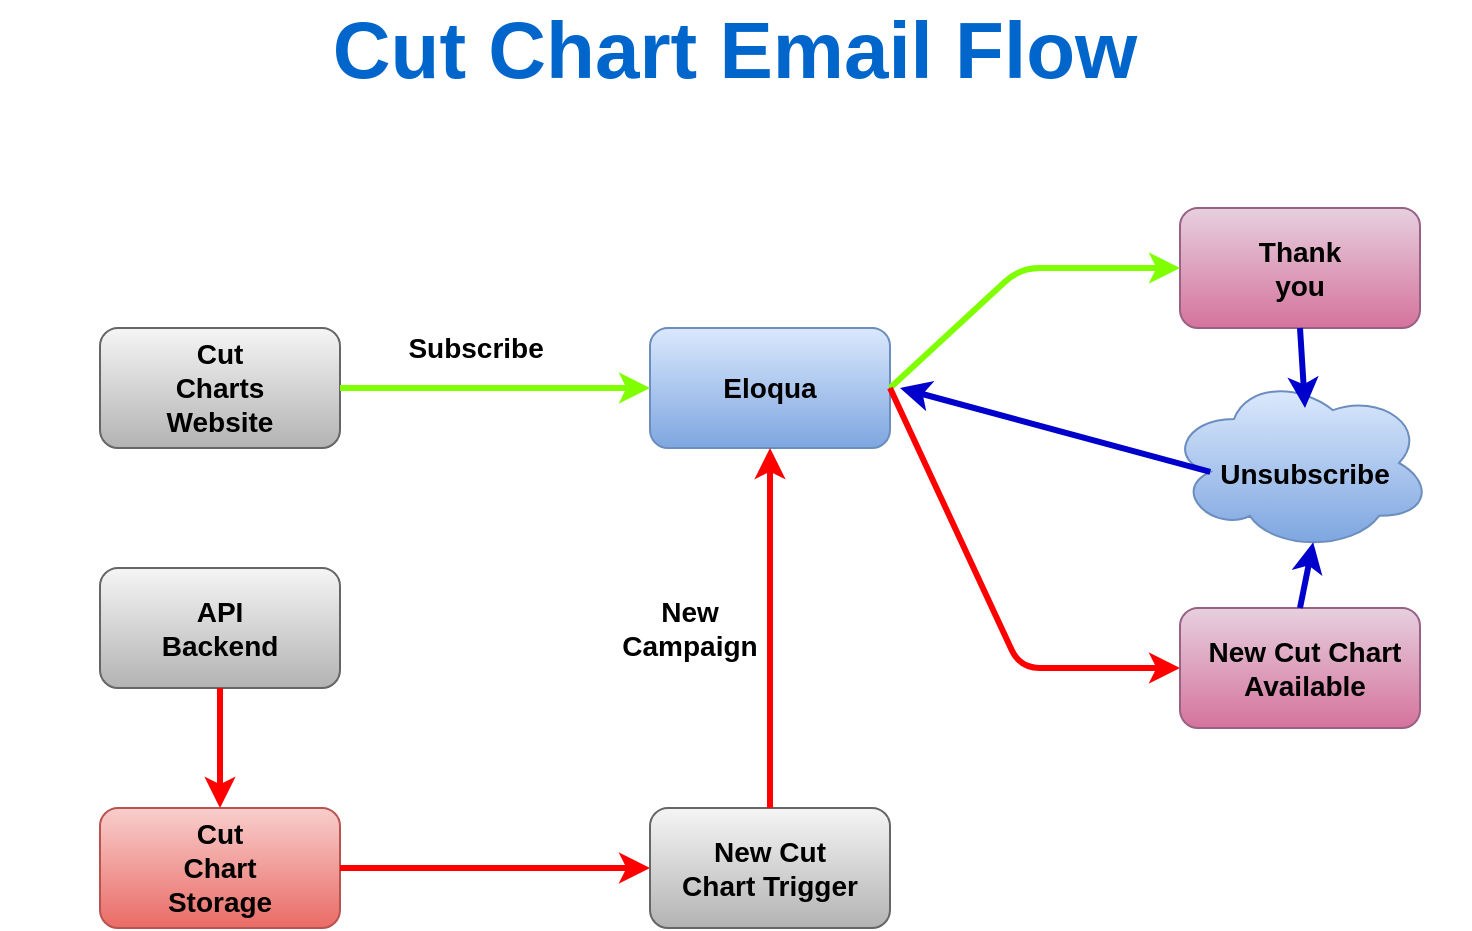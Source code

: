 <mxfile version="13.8.1" type="github"><diagram id="idh6sbbanxzsYGX7YUBf" name="Page-1"><mxGraphModel dx="1038" dy="528" grid="1" gridSize="15" guides="1" tooltips="1" connect="1" arrows="1" fold="1" page="1" pageScale="1" pageWidth="850" pageHeight="1100" math="0" shadow="0"><root><mxCell id="0"/><mxCell id="1" parent="0"/><mxCell id="DKUsA_I7Ruy9TK1noihP-1" value="" style="rounded=1;whiteSpace=wrap;html=1;fillColor=#dae8fc;strokeColor=#6c8ebf;gradientColor=#7ea6e0;" parent="1" vertex="1"><mxGeometry x="370" y="180" width="120" height="60" as="geometry"/></mxCell><mxCell id="DKUsA_I7Ruy9TK1noihP-2" value="Eloqua" style="text;html=1;strokeColor=none;fillColor=none;align=center;verticalAlign=middle;whiteSpace=wrap;rounded=0;fontStyle=1;fontSize=14;" parent="1" vertex="1"><mxGeometry x="410" y="200" width="40" height="20" as="geometry"/></mxCell><mxCell id="DKUsA_I7Ruy9TK1noihP-3" value="" style="rounded=1;whiteSpace=wrap;html=1;fillColor=#f5f5f5;strokeColor=#666666;gradientColor=#b3b3b3;" parent="1" vertex="1"><mxGeometry x="95" y="180" width="120" height="60" as="geometry"/></mxCell><mxCell id="DKUsA_I7Ruy9TK1noihP-4" value="Cut Charts Website" style="text;html=1;strokeColor=none;fillColor=none;align=center;verticalAlign=middle;whiteSpace=wrap;rounded=0;fontStyle=1;fontSize=14;" parent="1" vertex="1"><mxGeometry x="135" y="200" width="40" height="20" as="geometry"/></mxCell><mxCell id="DKUsA_I7Ruy9TK1noihP-5" value="" style="endArrow=classic;html=1;fontSize=14;strokeWidth=3;exitX=1;exitY=0.5;exitDx=0;exitDy=0;entryX=0;entryY=0.5;entryDx=0;entryDy=0;strokeColor=#80FF00;shadow=0;sketch=0;" parent="1" source="DKUsA_I7Ruy9TK1noihP-3" target="DKUsA_I7Ruy9TK1noihP-1" edge="1"><mxGeometry width="50" height="50" relative="1" as="geometry"><mxPoint x="320" y="290" as="sourcePoint"/><mxPoint x="370" y="240" as="targetPoint"/></mxGeometry></mxCell><mxCell id="DKUsA_I7Ruy9TK1noihP-6" value="&lt;b&gt;Subscribe&lt;/b&gt;&amp;nbsp;" style="text;html=1;strokeColor=none;fillColor=none;align=center;verticalAlign=middle;whiteSpace=wrap;rounded=0;fontSize=14;" parent="1" vertex="1"><mxGeometry x="265" y="180" width="40" height="20" as="geometry"/></mxCell><mxCell id="DKUsA_I7Ruy9TK1noihP-7" value="" style="rounded=1;whiteSpace=wrap;html=1;fontSize=14;fillColor=#e6d0de;strokeColor=#996185;gradientColor=#d5739d;" parent="1" vertex="1"><mxGeometry x="635" y="120" width="120" height="60" as="geometry"/></mxCell><mxCell id="DKUsA_I7Ruy9TK1noihP-8" value="Thank you" style="text;html=1;strokeColor=none;fillColor=none;align=center;verticalAlign=middle;whiteSpace=wrap;rounded=0;fontSize=14;fontStyle=1" parent="1" vertex="1"><mxGeometry x="675" y="140" width="40" height="20" as="geometry"/></mxCell><mxCell id="DKUsA_I7Ruy9TK1noihP-9" value="" style="endArrow=classic;html=1;strokeWidth=3;fontSize=14;entryX=0;entryY=0.5;entryDx=0;entryDy=0;exitX=1;exitY=0.5;exitDx=0;exitDy=0;strokeColor=#80FF00;" parent="1" source="DKUsA_I7Ruy9TK1noihP-1" target="DKUsA_I7Ruy9TK1noihP-7" edge="1"><mxGeometry width="50" height="50" relative="1" as="geometry"><mxPoint x="500" y="230" as="sourcePoint"/><mxPoint x="550" y="180" as="targetPoint"/><Array as="points"><mxPoint x="555" y="150"/></Array></mxGeometry></mxCell><mxCell id="DKUsA_I7Ruy9TK1noihP-12" value="" style="rounded=1;whiteSpace=wrap;html=1;fontSize=14;fillColor=#f8cecc;strokeColor=#b85450;gradientColor=#ea6b66;" parent="1" vertex="1"><mxGeometry x="95" y="420" width="120" height="60" as="geometry"/></mxCell><mxCell id="DKUsA_I7Ruy9TK1noihP-13" value="Cut Chart Storage" style="text;html=1;strokeColor=none;fillColor=none;align=center;verticalAlign=middle;whiteSpace=wrap;rounded=0;fontSize=14;fontStyle=1" parent="1" vertex="1"><mxGeometry x="135" y="440" width="40" height="20" as="geometry"/></mxCell><mxCell id="DKUsA_I7Ruy9TK1noihP-14" value="" style="rounded=1;whiteSpace=wrap;html=1;fontSize=14;gradientColor=#b3b3b3;fillColor=#f5f5f5;strokeColor=#666666;" parent="1" vertex="1"><mxGeometry x="95" y="300" width="120" height="60" as="geometry"/></mxCell><mxCell id="DKUsA_I7Ruy9TK1noihP-15" value="API Backend" style="text;html=1;strokeColor=none;fillColor=none;align=center;verticalAlign=middle;whiteSpace=wrap;rounded=0;fontSize=14;fontStyle=1" parent="1" vertex="1"><mxGeometry x="135" y="320" width="40" height="20" as="geometry"/></mxCell><mxCell id="DKUsA_I7Ruy9TK1noihP-16" value="" style="endArrow=classic;html=1;shadow=0;strokeWidth=3;fontSize=14;exitX=0.5;exitY=1;exitDx=0;exitDy=0;entryX=0.5;entryY=0;entryDx=0;entryDy=0;fontColor=#FF0000;strokeColor=#FF0000;" parent="1" source="DKUsA_I7Ruy9TK1noihP-14" target="DKUsA_I7Ruy9TK1noihP-12" edge="1"><mxGeometry width="50" height="50" relative="1" as="geometry"><mxPoint x="405" y="395" as="sourcePoint"/><mxPoint x="455" y="345" as="targetPoint"/></mxGeometry></mxCell><mxCell id="DKUsA_I7Ruy9TK1noihP-17" value="" style="rounded=1;whiteSpace=wrap;html=1;fontSize=14;gradientColor=#b3b3b3;fillColor=#f5f5f5;strokeColor=#666666;" parent="1" vertex="1"><mxGeometry x="370" y="420" width="120" height="60" as="geometry"/></mxCell><mxCell id="DKUsA_I7Ruy9TK1noihP-18" value="New Cut Chart Trigger" style="text;html=1;strokeColor=none;fillColor=none;align=center;verticalAlign=middle;whiteSpace=wrap;rounded=0;fontSize=14;fontStyle=1" parent="1" vertex="1"><mxGeometry x="385" y="440" width="90" height="20" as="geometry"/></mxCell><mxCell id="DKUsA_I7Ruy9TK1noihP-19" value="" style="endArrow=classic;html=1;shadow=0;strokeColor=#FF0000;strokeWidth=3;fontSize=14;fontColor=#000000;exitX=1;exitY=0.5;exitDx=0;exitDy=0;entryX=0;entryY=0.5;entryDx=0;entryDy=0;" parent="1" source="DKUsA_I7Ruy9TK1noihP-12" target="DKUsA_I7Ruy9TK1noihP-17" edge="1"><mxGeometry width="50" height="50" relative="1" as="geometry"><mxPoint x="240" y="470" as="sourcePoint"/><mxPoint x="290" y="420" as="targetPoint"/></mxGeometry></mxCell><mxCell id="DKUsA_I7Ruy9TK1noihP-20" value="" style="endArrow=classic;html=1;shadow=0;strokeColor=#FF0000;strokeWidth=3;fontSize=14;fontColor=#000000;exitX=0.5;exitY=0;exitDx=0;exitDy=0;entryX=0.5;entryY=1;entryDx=0;entryDy=0;" parent="1" source="DKUsA_I7Ruy9TK1noihP-17" target="DKUsA_I7Ruy9TK1noihP-1" edge="1"><mxGeometry width="50" height="50" relative="1" as="geometry"><mxPoint x="405" y="335" as="sourcePoint"/><mxPoint x="455" y="285" as="targetPoint"/></mxGeometry></mxCell><mxCell id="DKUsA_I7Ruy9TK1noihP-21" value="New Campaign" style="text;html=1;strokeColor=none;fillColor=none;align=center;verticalAlign=middle;whiteSpace=wrap;rounded=0;fontSize=14;fontColor=#000000;fontStyle=1" parent="1" vertex="1"><mxGeometry x="370" y="320" width="40" height="20" as="geometry"/></mxCell><mxCell id="DKUsA_I7Ruy9TK1noihP-23" value="" style="rounded=1;whiteSpace=wrap;html=1;fontSize=14;gradientColor=#d5739d;fillColor=#e6d0de;strokeColor=#996185;" parent="1" vertex="1"><mxGeometry x="635" y="320" width="120" height="60" as="geometry"/></mxCell><mxCell id="DKUsA_I7Ruy9TK1noihP-24" value="New Cut Chart Available" style="text;html=1;strokeColor=none;fillColor=none;align=center;verticalAlign=middle;whiteSpace=wrap;rounded=0;fontSize=14;fontColor=#000000;fontStyle=1" parent="1" vertex="1"><mxGeometry x="645" y="340" width="105" height="20" as="geometry"/></mxCell><mxCell id="DKUsA_I7Ruy9TK1noihP-25" value="" style="endArrow=classic;html=1;shadow=0;strokeColor=#FF0000;strokeWidth=3;fontSize=14;fontColor=#000000;entryX=0;entryY=0.5;entryDx=0;entryDy=0;exitX=1;exitY=0.5;exitDx=0;exitDy=0;" parent="1" source="DKUsA_I7Ruy9TK1noihP-1" target="DKUsA_I7Ruy9TK1noihP-23" edge="1"><mxGeometry width="50" height="50" relative="1" as="geometry"><mxPoint x="405" y="335" as="sourcePoint"/><mxPoint x="455" y="285" as="targetPoint"/><Array as="points"><mxPoint x="555" y="350"/></Array></mxGeometry></mxCell><mxCell id="DKUsA_I7Ruy9TK1noihP-26" value="Cut Chart Email Flow" style="text;html=1;strokeColor=none;fillColor=none;align=center;verticalAlign=middle;whiteSpace=wrap;rounded=0;fontSize=40;fontStyle=1;fontColor=#0066CC;" parent="1" vertex="1"><mxGeometry x="45" y="30" width="735" height="20" as="geometry"/></mxCell><mxCell id="DKUsA_I7Ruy9TK1noihP-28" value="" style="ellipse;shape=cloud;whiteSpace=wrap;html=1;fontSize=40;gradientColor=#7ea6e0;fillColor=#dae8fc;strokeColor=#6c8ebf;aspect=fixed;" parent="1" vertex="1"><mxGeometry x="629" y="203.48" width="132" height="88.04" as="geometry"/></mxCell><mxCell id="DKUsA_I7Ruy9TK1noihP-29" value="&lt;font style=&quot;font-size: 14px&quot;&gt;Unsubscribe&lt;/font&gt;" style="text;html=1;strokeColor=none;fillColor=none;align=center;verticalAlign=middle;whiteSpace=wrap;rounded=0;fontSize=40;fontStyle=1" parent="1" vertex="1"><mxGeometry x="660" y="220" width="75" height="45" as="geometry"/></mxCell><mxCell id="DKUsA_I7Ruy9TK1noihP-34" value="" style="endArrow=classic;html=1;shadow=0;strokeWidth=3;fontSize=40;fontColor=#000000;entryX=0.5;entryY=0;entryDx=0;entryDy=0;exitX=0.5;exitY=1;exitDx=0;exitDy=0;strokeColor=#0000CC;" parent="1" source="DKUsA_I7Ruy9TK1noihP-7" target="DKUsA_I7Ruy9TK1noihP-29" edge="1"><mxGeometry width="50" height="50" relative="1" as="geometry"><mxPoint x="675" y="230" as="sourcePoint"/><mxPoint x="725" y="180" as="targetPoint"/></mxGeometry></mxCell><mxCell id="DKUsA_I7Ruy9TK1noihP-35" value="" style="endArrow=classic;html=1;shadow=0;strokeColor=#0000CC;strokeWidth=3;fontSize=40;fontColor=#000000;exitX=0.5;exitY=0;exitDx=0;exitDy=0;entryX=0.55;entryY=0.95;entryDx=0;entryDy=0;entryPerimeter=0;" parent="1" source="DKUsA_I7Ruy9TK1noihP-23" target="DKUsA_I7Ruy9TK1noihP-28" edge="1"><mxGeometry width="50" height="50" relative="1" as="geometry"><mxPoint x="675" y="335" as="sourcePoint"/><mxPoint x="689" y="287" as="targetPoint"/></mxGeometry></mxCell><mxCell id="DKUsA_I7Ruy9TK1noihP-36" value="" style="endArrow=classic;html=1;shadow=0;strokeColor=#0000CC;strokeWidth=3;fontSize=40;fontColor=#000000;exitX=0.16;exitY=0.55;exitDx=0;exitDy=0;exitPerimeter=0;" parent="1" source="DKUsA_I7Ruy9TK1noihP-28" edge="1"><mxGeometry width="50" height="50" relative="1" as="geometry"><mxPoint x="570" y="260" as="sourcePoint"/><mxPoint x="495" y="210" as="targetPoint"/></mxGeometry></mxCell></root></mxGraphModel></diagram></mxfile>